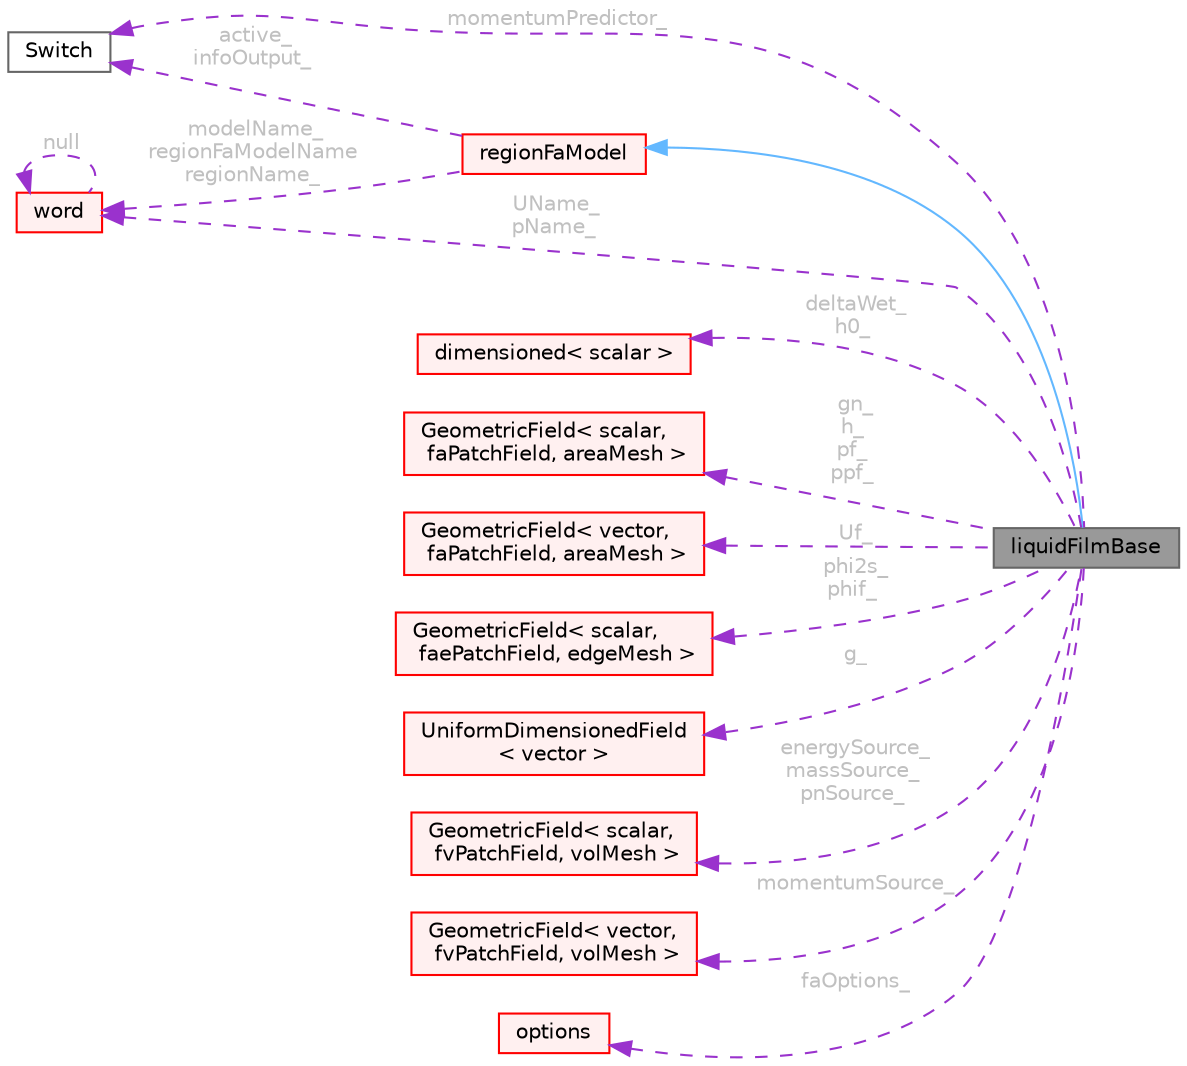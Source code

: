 digraph "liquidFilmBase"
{
 // LATEX_PDF_SIZE
  bgcolor="transparent";
  edge [fontname=Helvetica,fontsize=10,labelfontname=Helvetica,labelfontsize=10];
  node [fontname=Helvetica,fontsize=10,shape=box,height=0.2,width=0.4];
  rankdir="LR";
  Node1 [id="Node000001",label="liquidFilmBase",height=0.2,width=0.4,color="gray40", fillcolor="grey60", style="filled", fontcolor="black",tooltip=" "];
  Node2 -> Node1 [id="edge1_Node000001_Node000002",dir="back",color="steelblue1",style="solid",tooltip=" "];
  Node2 [id="Node000002",label="regionFaModel",height=0.2,width=0.4,color="red", fillcolor="#FFF0F0", style="filled",URL="$classFoam_1_1regionModels_1_1regionFaModel.html",tooltip="Base class for area region models."];
  Node72 -> Node2 [id="edge2_Node000002_Node000072",dir="back",color="darkorchid3",style="dashed",tooltip=" ",label=" active_\ninfoOutput_",fontcolor="grey" ];
  Node72 [id="Node000072",label="Switch",height=0.2,width=0.4,color="gray40", fillcolor="white", style="filled",URL="$classFoam_1_1Switch.html",tooltip="A simple wrapper around bool so that it can be read as a word: true/false, on/off,..."];
  Node23 -> Node2 [id="edge3_Node000002_Node000023",dir="back",color="darkorchid3",style="dashed",tooltip=" ",label=" modelName_\nregionFaModelName\nregionName_",fontcolor="grey" ];
  Node23 [id="Node000023",label="word",height=0.2,width=0.4,color="red", fillcolor="#FFF0F0", style="filled",URL="$classFoam_1_1word.html",tooltip="A class for handling words, derived from Foam::string."];
  Node23 -> Node23 [id="edge4_Node000023_Node000023",dir="back",color="darkorchid3",style="dashed",tooltip=" ",label=" null",fontcolor="grey" ];
  Node72 -> Node1 [id="edge5_Node000001_Node000072",dir="back",color="darkorchid3",style="dashed",tooltip=" ",label=" momentumPredictor_",fontcolor="grey" ];
  Node76 -> Node1 [id="edge6_Node000001_Node000076",dir="back",color="darkorchid3",style="dashed",tooltip=" ",label=" deltaWet_\nh0_",fontcolor="grey" ];
  Node76 [id="Node000076",label="dimensioned\< scalar \>",height=0.2,width=0.4,color="red", fillcolor="#FFF0F0", style="filled",URL="$classFoam_1_1dimensioned.html",tooltip=" "];
  Node23 -> Node1 [id="edge7_Node000001_Node000023",dir="back",color="darkorchid3",style="dashed",tooltip=" ",label=" UName_\npName_",fontcolor="grey" ];
  Node77 -> Node1 [id="edge8_Node000001_Node000077",dir="back",color="darkorchid3",style="dashed",tooltip=" ",label=" gn_\nh_\npf_\nppf_",fontcolor="grey" ];
  Node77 [id="Node000077",label="GeometricField\< scalar,\l faPatchField, areaMesh \>",height=0.2,width=0.4,color="red", fillcolor="#FFF0F0", style="filled",URL="$classFoam_1_1GeometricField.html",tooltip=" "];
  Node79 -> Node1 [id="edge9_Node000001_Node000079",dir="back",color="darkorchid3",style="dashed",tooltip=" ",label=" Uf_",fontcolor="grey" ];
  Node79 [id="Node000079",label="GeometricField\< vector,\l faPatchField, areaMesh \>",height=0.2,width=0.4,color="red", fillcolor="#FFF0F0", style="filled",URL="$classFoam_1_1GeometricField.html",tooltip=" "];
  Node81 -> Node1 [id="edge10_Node000001_Node000081",dir="back",color="darkorchid3",style="dashed",tooltip=" ",label=" phi2s_\nphif_",fontcolor="grey" ];
  Node81 [id="Node000081",label="GeometricField\< scalar,\l faePatchField, edgeMesh \>",height=0.2,width=0.4,color="red", fillcolor="#FFF0F0", style="filled",URL="$classFoam_1_1GeometricField.html",tooltip=" "];
  Node83 -> Node1 [id="edge11_Node000001_Node000083",dir="back",color="darkorchid3",style="dashed",tooltip=" ",label=" g_",fontcolor="grey" ];
  Node83 [id="Node000083",label="UniformDimensionedField\l\< vector \>",height=0.2,width=0.4,color="red", fillcolor="#FFF0F0", style="filled",URL="$classFoam_1_1UniformDimensionedField.html",tooltip=" "];
  Node87 -> Node1 [id="edge12_Node000001_Node000087",dir="back",color="darkorchid3",style="dashed",tooltip=" ",label=" energySource_\nmassSource_\npnSource_",fontcolor="grey" ];
  Node87 [id="Node000087",label="GeometricField\< scalar,\l fvPatchField, volMesh \>",height=0.2,width=0.4,color="red", fillcolor="#FFF0F0", style="filled",URL="$classFoam_1_1GeometricField.html",tooltip=" "];
  Node89 -> Node1 [id="edge13_Node000001_Node000089",dir="back",color="darkorchid3",style="dashed",tooltip=" ",label=" momentumSource_",fontcolor="grey" ];
  Node89 [id="Node000089",label="GeometricField\< vector,\l fvPatchField, volMesh \>",height=0.2,width=0.4,color="red", fillcolor="#FFF0F0", style="filled",URL="$classFoam_1_1GeometricField.html",tooltip=" "];
  Node91 -> Node1 [id="edge14_Node000001_Node000091",dir="back",color="darkorchid3",style="dashed",tooltip=" ",label=" faOptions_",fontcolor="grey" ];
  Node91 [id="Node000091",label="options",height=0.2,width=0.4,color="red", fillcolor="#FFF0F0", style="filled",URL="$classFoam_1_1fa_1_1options.html",tooltip="Finite-area options."];
}
